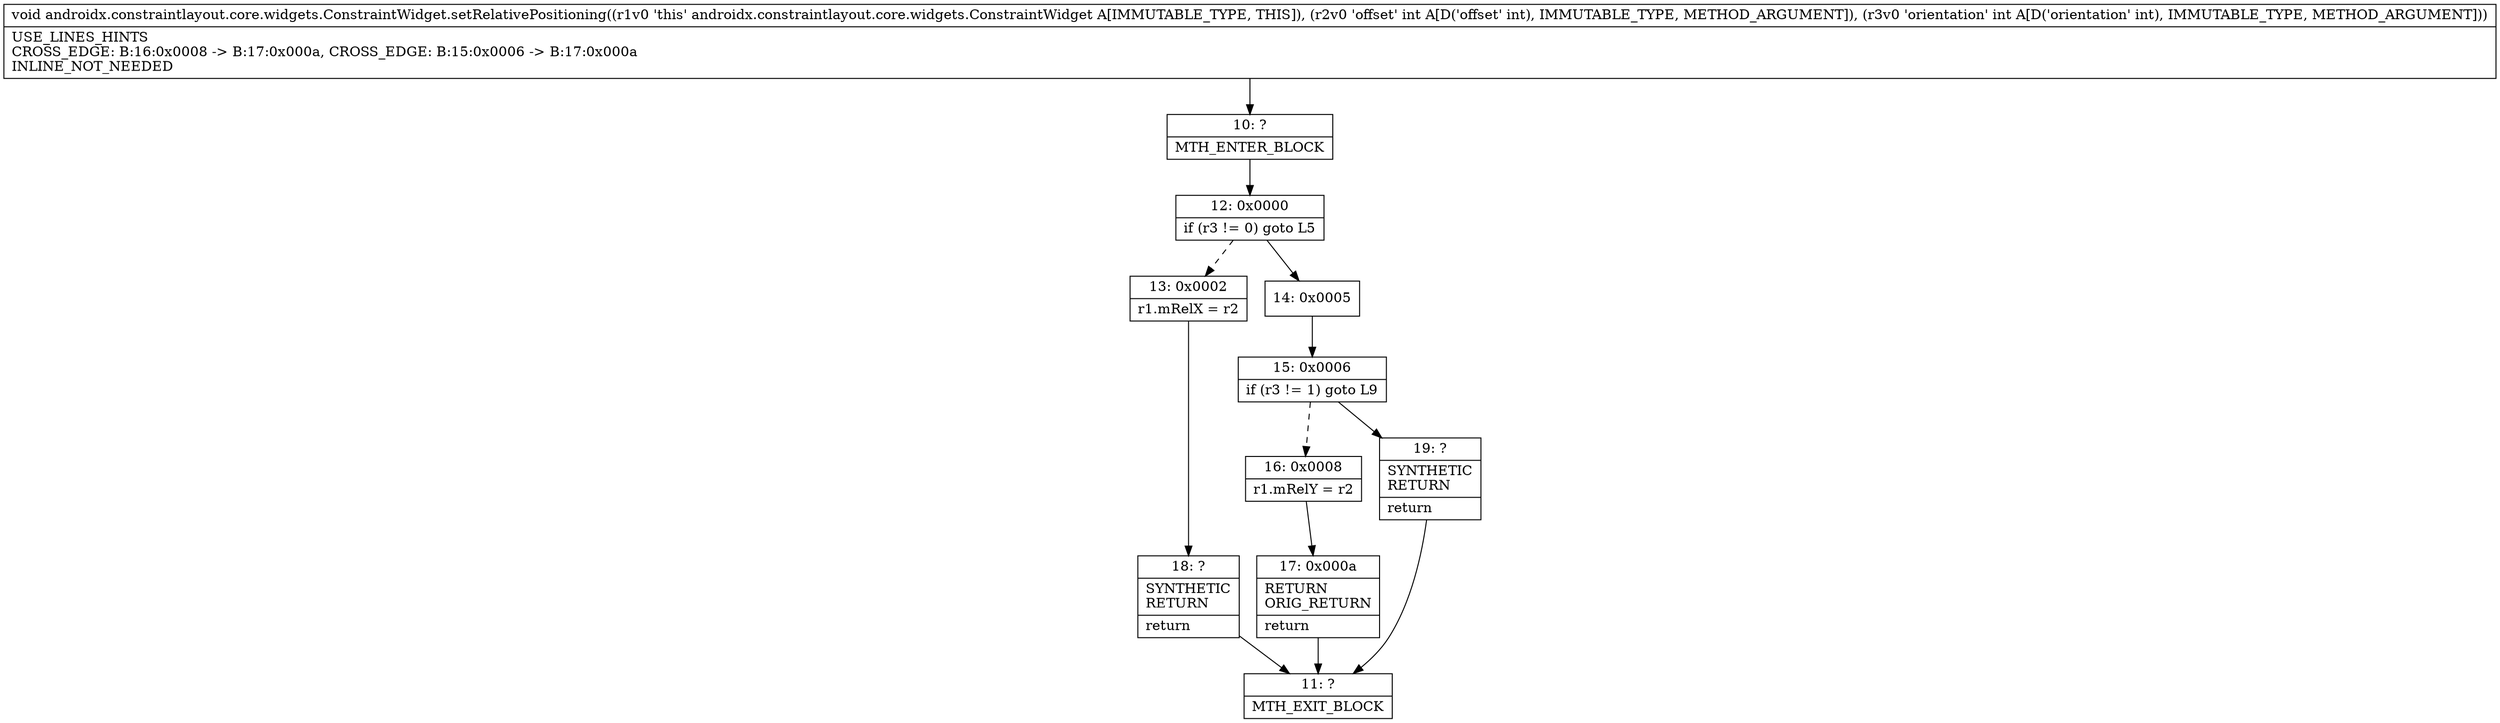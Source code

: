 digraph "CFG forandroidx.constraintlayout.core.widgets.ConstraintWidget.setRelativePositioning(II)V" {
Node_10 [shape=record,label="{10\:\ ?|MTH_ENTER_BLOCK\l}"];
Node_12 [shape=record,label="{12\:\ 0x0000|if (r3 != 0) goto L5\l}"];
Node_13 [shape=record,label="{13\:\ 0x0002|r1.mRelX = r2\l}"];
Node_18 [shape=record,label="{18\:\ ?|SYNTHETIC\lRETURN\l|return\l}"];
Node_11 [shape=record,label="{11\:\ ?|MTH_EXIT_BLOCK\l}"];
Node_14 [shape=record,label="{14\:\ 0x0005}"];
Node_15 [shape=record,label="{15\:\ 0x0006|if (r3 != 1) goto L9\l}"];
Node_16 [shape=record,label="{16\:\ 0x0008|r1.mRelY = r2\l}"];
Node_17 [shape=record,label="{17\:\ 0x000a|RETURN\lORIG_RETURN\l|return\l}"];
Node_19 [shape=record,label="{19\:\ ?|SYNTHETIC\lRETURN\l|return\l}"];
MethodNode[shape=record,label="{void androidx.constraintlayout.core.widgets.ConstraintWidget.setRelativePositioning((r1v0 'this' androidx.constraintlayout.core.widgets.ConstraintWidget A[IMMUTABLE_TYPE, THIS]), (r2v0 'offset' int A[D('offset' int), IMMUTABLE_TYPE, METHOD_ARGUMENT]), (r3v0 'orientation' int A[D('orientation' int), IMMUTABLE_TYPE, METHOD_ARGUMENT]))  | USE_LINES_HINTS\lCROSS_EDGE: B:16:0x0008 \-\> B:17:0x000a, CROSS_EDGE: B:15:0x0006 \-\> B:17:0x000a\lINLINE_NOT_NEEDED\l}"];
MethodNode -> Node_10;Node_10 -> Node_12;
Node_12 -> Node_13[style=dashed];
Node_12 -> Node_14;
Node_13 -> Node_18;
Node_18 -> Node_11;
Node_14 -> Node_15;
Node_15 -> Node_16[style=dashed];
Node_15 -> Node_19;
Node_16 -> Node_17;
Node_17 -> Node_11;
Node_19 -> Node_11;
}

